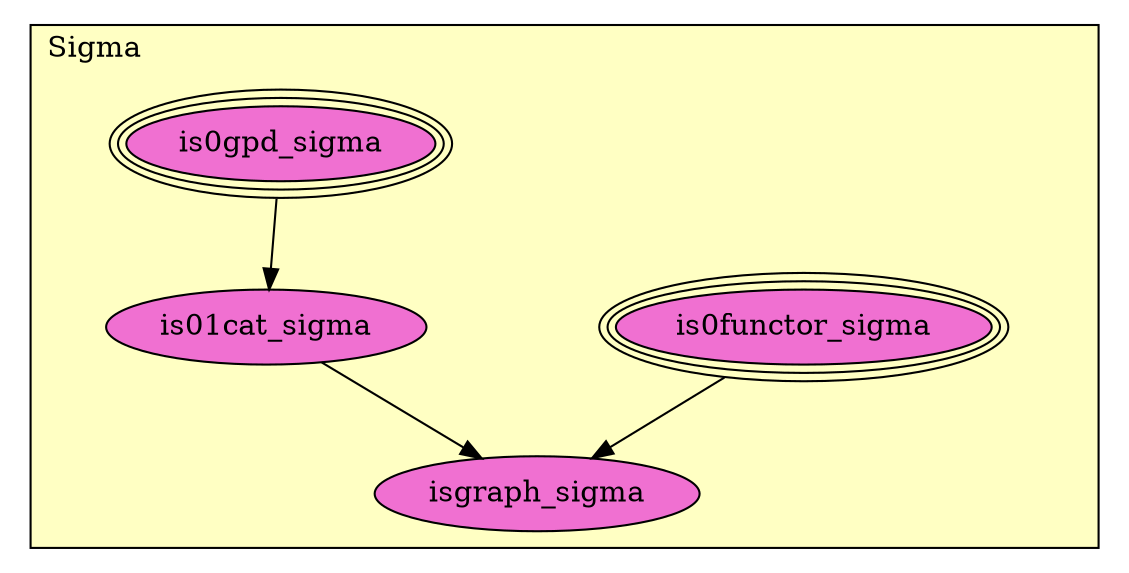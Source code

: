 digraph HoTT_WildCat_Sigma {
  graph [ratio=0.5]
  node [style=filled]
Sigma_is0functor_sigma [label="is0functor_sigma", URL=<Sigma.html#is0functor_sigma>, peripheries=3, fillcolor="#F070D1"] ;
Sigma_is0gpd_sigma [label="is0gpd_sigma", URL=<Sigma.html#is0gpd_sigma>, peripheries=3, fillcolor="#F070D1"] ;
Sigma_is01cat_sigma [label="is01cat_sigma", URL=<Sigma.html#is01cat_sigma>, fillcolor="#F070D1"] ;
Sigma_isgraph_sigma [label="isgraph_sigma", URL=<Sigma.html#isgraph_sigma>, fillcolor="#F070D1"] ;
  Sigma_is0functor_sigma -> Sigma_isgraph_sigma [] ;
  Sigma_is0gpd_sigma -> Sigma_is01cat_sigma [] ;
  Sigma_is01cat_sigma -> Sigma_isgraph_sigma [] ;
subgraph cluster_Sigma { label="Sigma"; fillcolor="#FFFFC3"; labeljust=l; style=filled 
Sigma_isgraph_sigma; Sigma_is01cat_sigma; Sigma_is0gpd_sigma; Sigma_is0functor_sigma; };
} /* END */
